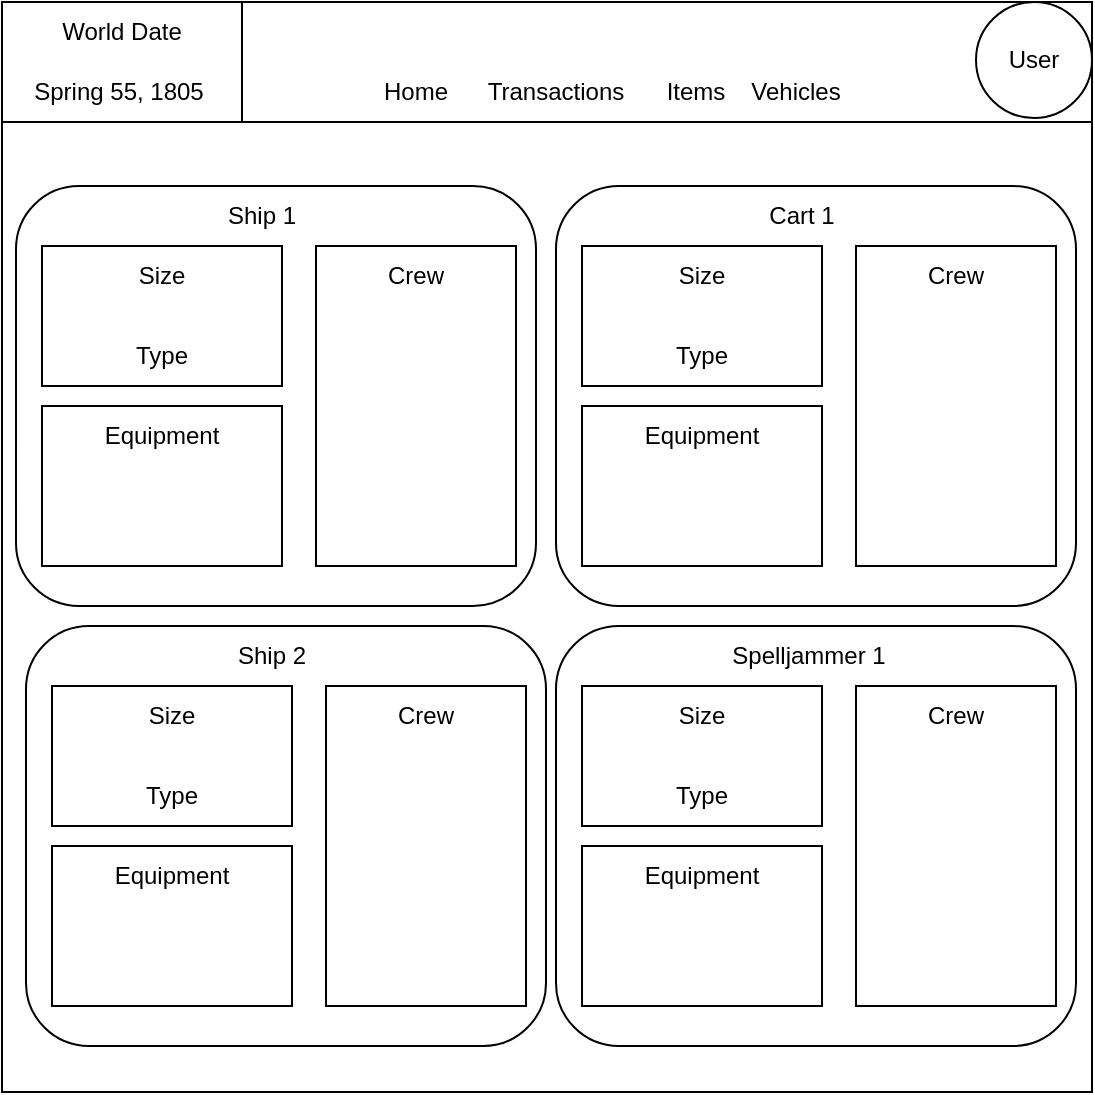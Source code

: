 <mxfile version="24.8.3">
  <diagram name="Page-1" id="vCg_MlWZA_7JhtkfMOp2">
    <mxGraphModel dx="1434" dy="744" grid="1" gridSize="10" guides="1" tooltips="1" connect="1" arrows="1" fold="1" page="1" pageScale="1" pageWidth="850" pageHeight="1100" math="0" shadow="0">
      <root>
        <mxCell id="0" />
        <mxCell id="1" parent="0" />
        <mxCell id="FswJCTiF_LaIAhzLPm2B-1" value="" style="whiteSpace=wrap;html=1;aspect=fixed;fillColor=default;" vertex="1" parent="1">
          <mxGeometry x="153" y="278" width="545" height="545" as="geometry" />
        </mxCell>
        <mxCell id="FswJCTiF_LaIAhzLPm2B-2" value="" style="rounded=0;whiteSpace=wrap;html=1;" vertex="1" parent="1">
          <mxGeometry x="153" y="278" width="545" height="60" as="geometry" />
        </mxCell>
        <mxCell id="FswJCTiF_LaIAhzLPm2B-3" value="Home" style="text;html=1;align=center;verticalAlign=middle;whiteSpace=wrap;rounded=0;" vertex="1" parent="1">
          <mxGeometry x="330" y="308" width="60" height="30" as="geometry" />
        </mxCell>
        <mxCell id="FswJCTiF_LaIAhzLPm2B-4" value="Transactions" style="text;html=1;align=center;verticalAlign=middle;whiteSpace=wrap;rounded=0;" vertex="1" parent="1">
          <mxGeometry x="400" y="308" width="60" height="30" as="geometry" />
        </mxCell>
        <mxCell id="FswJCTiF_LaIAhzLPm2B-5" value="Items" style="text;html=1;align=center;verticalAlign=middle;whiteSpace=wrap;rounded=0;" vertex="1" parent="1">
          <mxGeometry x="470" y="308" width="60" height="30" as="geometry" />
        </mxCell>
        <mxCell id="FswJCTiF_LaIAhzLPm2B-6" value="Vehicles" style="text;html=1;align=center;verticalAlign=middle;whiteSpace=wrap;rounded=0;" vertex="1" parent="1">
          <mxGeometry x="520" y="308" width="60" height="30" as="geometry" />
        </mxCell>
        <mxCell id="FswJCTiF_LaIAhzLPm2B-77" value="User" style="ellipse;whiteSpace=wrap;html=1;aspect=fixed;" vertex="1" parent="1">
          <mxGeometry x="640" y="278" width="58" height="58" as="geometry" />
        </mxCell>
        <mxCell id="FswJCTiF_LaIAhzLPm2B-78" value="" style="rounded=0;whiteSpace=wrap;html=1;" vertex="1" parent="1">
          <mxGeometry x="153" y="278" width="120" height="60" as="geometry" />
        </mxCell>
        <mxCell id="FswJCTiF_LaIAhzLPm2B-79" value="World Date" style="text;html=1;align=center;verticalAlign=middle;whiteSpace=wrap;rounded=0;" vertex="1" parent="1">
          <mxGeometry x="173" y="278" width="80" height="30" as="geometry" />
        </mxCell>
        <mxCell id="FswJCTiF_LaIAhzLPm2B-80" value="Spring 55, 1805" style="text;html=1;align=center;verticalAlign=middle;whiteSpace=wrap;rounded=0;" vertex="1" parent="1">
          <mxGeometry x="153" y="308" width="117" height="30" as="geometry" />
        </mxCell>
        <mxCell id="FswJCTiF_LaIAhzLPm2B-105" value="" style="rounded=1;whiteSpace=wrap;html=1;" vertex="1" parent="1">
          <mxGeometry x="160" y="370" width="260" height="210" as="geometry" />
        </mxCell>
        <mxCell id="FswJCTiF_LaIAhzLPm2B-106" value="Ship 1" style="text;html=1;align=center;verticalAlign=middle;whiteSpace=wrap;rounded=0;" vertex="1" parent="1">
          <mxGeometry x="253" y="370" width="60" height="30" as="geometry" />
        </mxCell>
        <mxCell id="FswJCTiF_LaIAhzLPm2B-109" value="" style="rounded=0;whiteSpace=wrap;html=1;" vertex="1" parent="1">
          <mxGeometry x="310" y="400" width="100" height="160" as="geometry" />
        </mxCell>
        <mxCell id="FswJCTiF_LaIAhzLPm2B-113" value="" style="rounded=0;whiteSpace=wrap;html=1;" vertex="1" parent="1">
          <mxGeometry x="173" y="400" width="120" height="70" as="geometry" />
        </mxCell>
        <mxCell id="FswJCTiF_LaIAhzLPm2B-107" value="Size" style="text;html=1;align=center;verticalAlign=middle;whiteSpace=wrap;rounded=0;" vertex="1" parent="1">
          <mxGeometry x="203" y="400" width="60" height="30" as="geometry" />
        </mxCell>
        <mxCell id="FswJCTiF_LaIAhzLPm2B-108" value="Crew" style="text;html=1;align=center;verticalAlign=middle;whiteSpace=wrap;rounded=0;" vertex="1" parent="1">
          <mxGeometry x="330" y="400" width="60" height="30" as="geometry" />
        </mxCell>
        <mxCell id="FswJCTiF_LaIAhzLPm2B-111" value="" style="rounded=0;whiteSpace=wrap;html=1;" vertex="1" parent="1">
          <mxGeometry x="173" y="480" width="120" height="80" as="geometry" />
        </mxCell>
        <mxCell id="FswJCTiF_LaIAhzLPm2B-112" value="Equipment" style="text;html=1;align=center;verticalAlign=middle;whiteSpace=wrap;rounded=0;" vertex="1" parent="1">
          <mxGeometry x="203" y="480" width="60" height="30" as="geometry" />
        </mxCell>
        <mxCell id="FswJCTiF_LaIAhzLPm2B-114" value="Type" style="text;html=1;align=center;verticalAlign=middle;whiteSpace=wrap;rounded=0;" vertex="1" parent="1">
          <mxGeometry x="203" y="440" width="60" height="30" as="geometry" />
        </mxCell>
        <mxCell id="FswJCTiF_LaIAhzLPm2B-115" value="" style="rounded=1;whiteSpace=wrap;html=1;" vertex="1" parent="1">
          <mxGeometry x="165" y="590" width="260" height="210" as="geometry" />
        </mxCell>
        <mxCell id="FswJCTiF_LaIAhzLPm2B-116" value="Ship 2" style="text;html=1;align=center;verticalAlign=middle;whiteSpace=wrap;rounded=0;" vertex="1" parent="1">
          <mxGeometry x="258" y="590" width="60" height="30" as="geometry" />
        </mxCell>
        <mxCell id="FswJCTiF_LaIAhzLPm2B-117" value="" style="rounded=0;whiteSpace=wrap;html=1;" vertex="1" parent="1">
          <mxGeometry x="315" y="620" width="100" height="160" as="geometry" />
        </mxCell>
        <mxCell id="FswJCTiF_LaIAhzLPm2B-118" value="" style="rounded=0;whiteSpace=wrap;html=1;" vertex="1" parent="1">
          <mxGeometry x="178" y="620" width="120" height="70" as="geometry" />
        </mxCell>
        <mxCell id="FswJCTiF_LaIAhzLPm2B-119" value="Size" style="text;html=1;align=center;verticalAlign=middle;whiteSpace=wrap;rounded=0;" vertex="1" parent="1">
          <mxGeometry x="208" y="620" width="60" height="30" as="geometry" />
        </mxCell>
        <mxCell id="FswJCTiF_LaIAhzLPm2B-120" value="Crew" style="text;html=1;align=center;verticalAlign=middle;whiteSpace=wrap;rounded=0;" vertex="1" parent="1">
          <mxGeometry x="335" y="620" width="60" height="30" as="geometry" />
        </mxCell>
        <mxCell id="FswJCTiF_LaIAhzLPm2B-121" value="" style="rounded=0;whiteSpace=wrap;html=1;" vertex="1" parent="1">
          <mxGeometry x="178" y="700" width="120" height="80" as="geometry" />
        </mxCell>
        <mxCell id="FswJCTiF_LaIAhzLPm2B-122" value="Equipment" style="text;html=1;align=center;verticalAlign=middle;whiteSpace=wrap;rounded=0;" vertex="1" parent="1">
          <mxGeometry x="208" y="700" width="60" height="30" as="geometry" />
        </mxCell>
        <mxCell id="FswJCTiF_LaIAhzLPm2B-123" value="Type" style="text;html=1;align=center;verticalAlign=middle;whiteSpace=wrap;rounded=0;" vertex="1" parent="1">
          <mxGeometry x="208" y="660" width="60" height="30" as="geometry" />
        </mxCell>
        <mxCell id="FswJCTiF_LaIAhzLPm2B-124" value="" style="rounded=1;whiteSpace=wrap;html=1;" vertex="1" parent="1">
          <mxGeometry x="430" y="590" width="260" height="210" as="geometry" />
        </mxCell>
        <mxCell id="FswJCTiF_LaIAhzLPm2B-125" value="Spelljammer 1" style="text;html=1;align=center;verticalAlign=middle;whiteSpace=wrap;rounded=0;" vertex="1" parent="1">
          <mxGeometry x="513" y="590" width="87" height="30" as="geometry" />
        </mxCell>
        <mxCell id="FswJCTiF_LaIAhzLPm2B-126" value="" style="rounded=0;whiteSpace=wrap;html=1;" vertex="1" parent="1">
          <mxGeometry x="580" y="620" width="100" height="160" as="geometry" />
        </mxCell>
        <mxCell id="FswJCTiF_LaIAhzLPm2B-127" value="" style="rounded=0;whiteSpace=wrap;html=1;" vertex="1" parent="1">
          <mxGeometry x="443" y="620" width="120" height="70" as="geometry" />
        </mxCell>
        <mxCell id="FswJCTiF_LaIAhzLPm2B-128" value="Size" style="text;html=1;align=center;verticalAlign=middle;whiteSpace=wrap;rounded=0;" vertex="1" parent="1">
          <mxGeometry x="473" y="620" width="60" height="30" as="geometry" />
        </mxCell>
        <mxCell id="FswJCTiF_LaIAhzLPm2B-129" value="Crew" style="text;html=1;align=center;verticalAlign=middle;whiteSpace=wrap;rounded=0;" vertex="1" parent="1">
          <mxGeometry x="600" y="620" width="60" height="30" as="geometry" />
        </mxCell>
        <mxCell id="FswJCTiF_LaIAhzLPm2B-130" value="" style="rounded=0;whiteSpace=wrap;html=1;" vertex="1" parent="1">
          <mxGeometry x="443" y="700" width="120" height="80" as="geometry" />
        </mxCell>
        <mxCell id="FswJCTiF_LaIAhzLPm2B-131" value="Equipment" style="text;html=1;align=center;verticalAlign=middle;whiteSpace=wrap;rounded=0;" vertex="1" parent="1">
          <mxGeometry x="473" y="700" width="60" height="30" as="geometry" />
        </mxCell>
        <mxCell id="FswJCTiF_LaIAhzLPm2B-132" value="Type" style="text;html=1;align=center;verticalAlign=middle;whiteSpace=wrap;rounded=0;" vertex="1" parent="1">
          <mxGeometry x="473" y="660" width="60" height="30" as="geometry" />
        </mxCell>
        <mxCell id="FswJCTiF_LaIAhzLPm2B-133" value="" style="rounded=1;whiteSpace=wrap;html=1;" vertex="1" parent="1">
          <mxGeometry x="430" y="370" width="260" height="210" as="geometry" />
        </mxCell>
        <mxCell id="FswJCTiF_LaIAhzLPm2B-134" value="Cart 1" style="text;html=1;align=center;verticalAlign=middle;whiteSpace=wrap;rounded=0;" vertex="1" parent="1">
          <mxGeometry x="523" y="370" width="60" height="30" as="geometry" />
        </mxCell>
        <mxCell id="FswJCTiF_LaIAhzLPm2B-135" value="" style="rounded=0;whiteSpace=wrap;html=1;" vertex="1" parent="1">
          <mxGeometry x="580" y="400" width="100" height="160" as="geometry" />
        </mxCell>
        <mxCell id="FswJCTiF_LaIAhzLPm2B-136" value="" style="rounded=0;whiteSpace=wrap;html=1;" vertex="1" parent="1">
          <mxGeometry x="443" y="400" width="120" height="70" as="geometry" />
        </mxCell>
        <mxCell id="FswJCTiF_LaIAhzLPm2B-137" value="Size" style="text;html=1;align=center;verticalAlign=middle;whiteSpace=wrap;rounded=0;" vertex="1" parent="1">
          <mxGeometry x="473" y="400" width="60" height="30" as="geometry" />
        </mxCell>
        <mxCell id="FswJCTiF_LaIAhzLPm2B-138" value="Crew" style="text;html=1;align=center;verticalAlign=middle;whiteSpace=wrap;rounded=0;" vertex="1" parent="1">
          <mxGeometry x="600" y="400" width="60" height="30" as="geometry" />
        </mxCell>
        <mxCell id="FswJCTiF_LaIAhzLPm2B-139" value="" style="rounded=0;whiteSpace=wrap;html=1;" vertex="1" parent="1">
          <mxGeometry x="443" y="480" width="120" height="80" as="geometry" />
        </mxCell>
        <mxCell id="FswJCTiF_LaIAhzLPm2B-140" value="Equipment" style="text;html=1;align=center;verticalAlign=middle;whiteSpace=wrap;rounded=0;" vertex="1" parent="1">
          <mxGeometry x="473" y="480" width="60" height="30" as="geometry" />
        </mxCell>
        <mxCell id="FswJCTiF_LaIAhzLPm2B-141" value="Type" style="text;html=1;align=center;verticalAlign=middle;whiteSpace=wrap;rounded=0;" vertex="1" parent="1">
          <mxGeometry x="473" y="440" width="60" height="30" as="geometry" />
        </mxCell>
      </root>
    </mxGraphModel>
  </diagram>
</mxfile>

